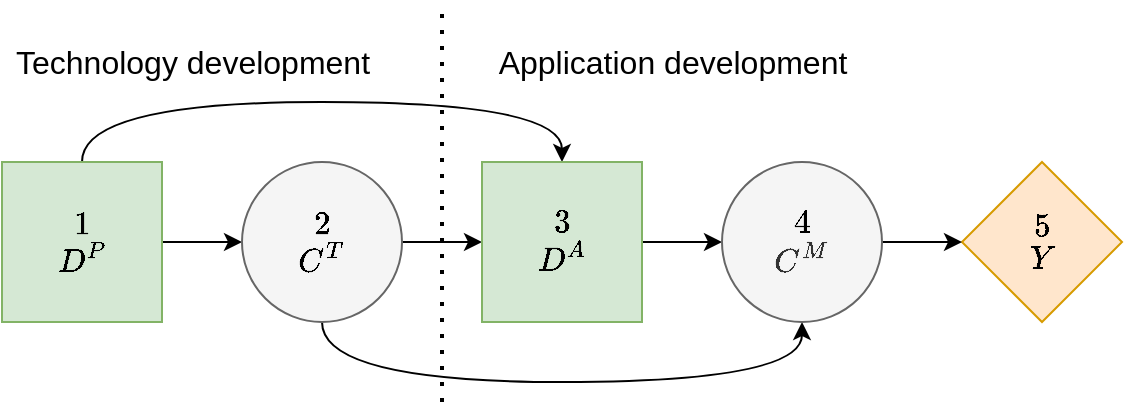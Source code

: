 <mxfile version="13.6.2" type="device"><diagram id="gjgVn8RyKHW7D6gLuM2q" name="Page-1"><mxGraphModel dx="1408" dy="699" grid="1" gridSize="10" guides="1" tooltips="1" connect="1" arrows="1" fold="1" page="1" pageScale="1" pageWidth="850" pageHeight="1100" math="1" shadow="0"><root><mxCell id="0"/><mxCell id="1" parent="0"/><mxCell id="X_spLx6AXjFwLFZ9UsRx-7" style="rounded=0;orthogonalLoop=1;jettySize=auto;html=1;" parent="1" source="X_spLx6AXjFwLFZ9UsRx-1" target="X_spLx6AXjFwLFZ9UsRx-2" edge="1"><mxGeometry relative="1" as="geometry"/></mxCell><mxCell id="EIm8FmTGXTDtCTTFl5oP-2" style="edgeStyle=orthogonalEdgeStyle;curved=1;rounded=0;orthogonalLoop=1;jettySize=auto;html=1;exitX=0.5;exitY=0;exitDx=0;exitDy=0;entryX=0.5;entryY=0;entryDx=0;entryDy=0;" parent="1" source="X_spLx6AXjFwLFZ9UsRx-1" target="X_spLx6AXjFwLFZ9UsRx-4" edge="1"><mxGeometry relative="1" as="geometry"><Array as="points"><mxPoint x="200" y="170"/><mxPoint x="440" y="170"/></Array></mxGeometry></mxCell><mxCell id="X_spLx6AXjFwLFZ9UsRx-1" value="&lt;font style=&quot;font-size: 14px&quot;&gt;`1`&lt;br&gt;`D^P`&lt;/font&gt;" style="whiteSpace=wrap;html=1;aspect=fixed;fillColor=#d5e8d4;strokeColor=#82b366;fontSize=9;" parent="1" vertex="1"><mxGeometry x="160" y="200" width="80" height="80" as="geometry"/></mxCell><mxCell id="EIm8FmTGXTDtCTTFl5oP-1" value="" style="edgeStyle=orthogonalEdgeStyle;rounded=0;orthogonalLoop=1;jettySize=auto;html=1;" parent="1" source="X_spLx6AXjFwLFZ9UsRx-2" target="X_spLx6AXjFwLFZ9UsRx-4" edge="1"><mxGeometry relative="1" as="geometry"/></mxCell><mxCell id="EIm8FmTGXTDtCTTFl5oP-3" style="edgeStyle=orthogonalEdgeStyle;curved=1;rounded=0;orthogonalLoop=1;jettySize=auto;html=1;exitX=0.5;exitY=1;exitDx=0;exitDy=0;entryX=0.5;entryY=1;entryDx=0;entryDy=0;" parent="1" source="X_spLx6AXjFwLFZ9UsRx-2" target="X_spLx6AXjFwLFZ9UsRx-5" edge="1"><mxGeometry relative="1" as="geometry"><Array as="points"><mxPoint x="320" y="310"/><mxPoint x="560" y="310"/></Array></mxGeometry></mxCell><mxCell id="X_spLx6AXjFwLFZ9UsRx-2" value="&lt;font style=&quot;font-size: 14px&quot;&gt;&lt;font style=&quot;font-size: 14px&quot;&gt;&lt;span style=&quot;color: rgb(0 , 0 , 0)&quot;&gt;`2`&lt;br&gt;&lt;/span&gt;&lt;span style=&quot;color: rgb(0 , 0 , 0)&quot;&gt;`C^T`&lt;/span&gt;&lt;br&gt;&lt;/font&gt;&lt;/font&gt;" style="ellipse;whiteSpace=wrap;html=1;aspect=fixed;fillColor=#f5f5f5;strokeColor=#666666;fontColor=#333333;fontSize=9;" parent="1" vertex="1"><mxGeometry x="280" y="200" width="80" height="80" as="geometry"/></mxCell><mxCell id="X_spLx6AXjFwLFZ9UsRx-3" value="&lt;font style=&quot;font-size: 14px&quot;&gt;`5`&lt;br&gt;`Y`&lt;/font&gt;" style="rhombus;whiteSpace=wrap;html=1;fillColor=#ffe6cc;strokeColor=#d79b00;fontSize=9;" parent="1" vertex="1"><mxGeometry x="640" y="200" width="80" height="80" as="geometry"/></mxCell><mxCell id="X_spLx6AXjFwLFZ9UsRx-9" style="rounded=0;orthogonalLoop=1;jettySize=auto;html=1;" parent="1" source="X_spLx6AXjFwLFZ9UsRx-4" target="X_spLx6AXjFwLFZ9UsRx-5" edge="1"><mxGeometry relative="1" as="geometry"/></mxCell><mxCell id="X_spLx6AXjFwLFZ9UsRx-4" value="&lt;font style=&quot;font-size: 14px&quot;&gt;`3`&lt;br&gt;`D^A`&lt;/font&gt;" style="whiteSpace=wrap;html=1;aspect=fixed;fillColor=#d5e8d4;strokeColor=#82b366;fontSize=9;" parent="1" vertex="1"><mxGeometry x="400" y="200" width="80" height="80" as="geometry"/></mxCell><mxCell id="X_spLx6AXjFwLFZ9UsRx-11" style="edgeStyle=none;rounded=0;orthogonalLoop=1;jettySize=auto;html=1;" parent="1" source="X_spLx6AXjFwLFZ9UsRx-5" target="X_spLx6AXjFwLFZ9UsRx-3" edge="1"><mxGeometry relative="1" as="geometry"/></mxCell><mxCell id="X_spLx6AXjFwLFZ9UsRx-5" value="&lt;font style=&quot;font-size: 14px&quot;&gt;&lt;span style=&quot;color: rgb(0 , 0 , 0)&quot;&gt;`4`&lt;/span&gt;&lt;br&gt;`C^M`&lt;/font&gt;" style="ellipse;whiteSpace=wrap;html=1;aspect=fixed;fillColor=#f5f5f5;strokeColor=#666666;fontColor=#333333;fontSize=9;" parent="1" vertex="1"><mxGeometry x="520" y="200" width="80" height="80" as="geometry"/></mxCell><mxCell id="Qt658dn2FHt7Qji0wGLd-2" value="" style="endArrow=none;dashed=1;html=1;dashPattern=1 3;strokeWidth=2;" parent="1" edge="1"><mxGeometry width="50" height="50" relative="1" as="geometry"><mxPoint x="380" y="320" as="sourcePoint"/><mxPoint x="380" y="120" as="targetPoint"/></mxGeometry></mxCell><mxCell id="Qt658dn2FHt7Qji0wGLd-5" value="Technology development" style="text;html=1;align=center;verticalAlign=middle;resizable=0;points=[];autosize=1;fontSize=16;" parent="1" vertex="1"><mxGeometry x="160" y="140" width="190" height="20" as="geometry"/></mxCell><mxCell id="Qt658dn2FHt7Qji0wGLd-6" value="Application development&lt;br&gt;" style="text;html=1;align=center;verticalAlign=middle;resizable=0;points=[];autosize=1;fontSize=16;" parent="1" vertex="1"><mxGeometry x="400" y="140" width="190" height="20" as="geometry"/></mxCell></root></mxGraphModel></diagram></mxfile>
